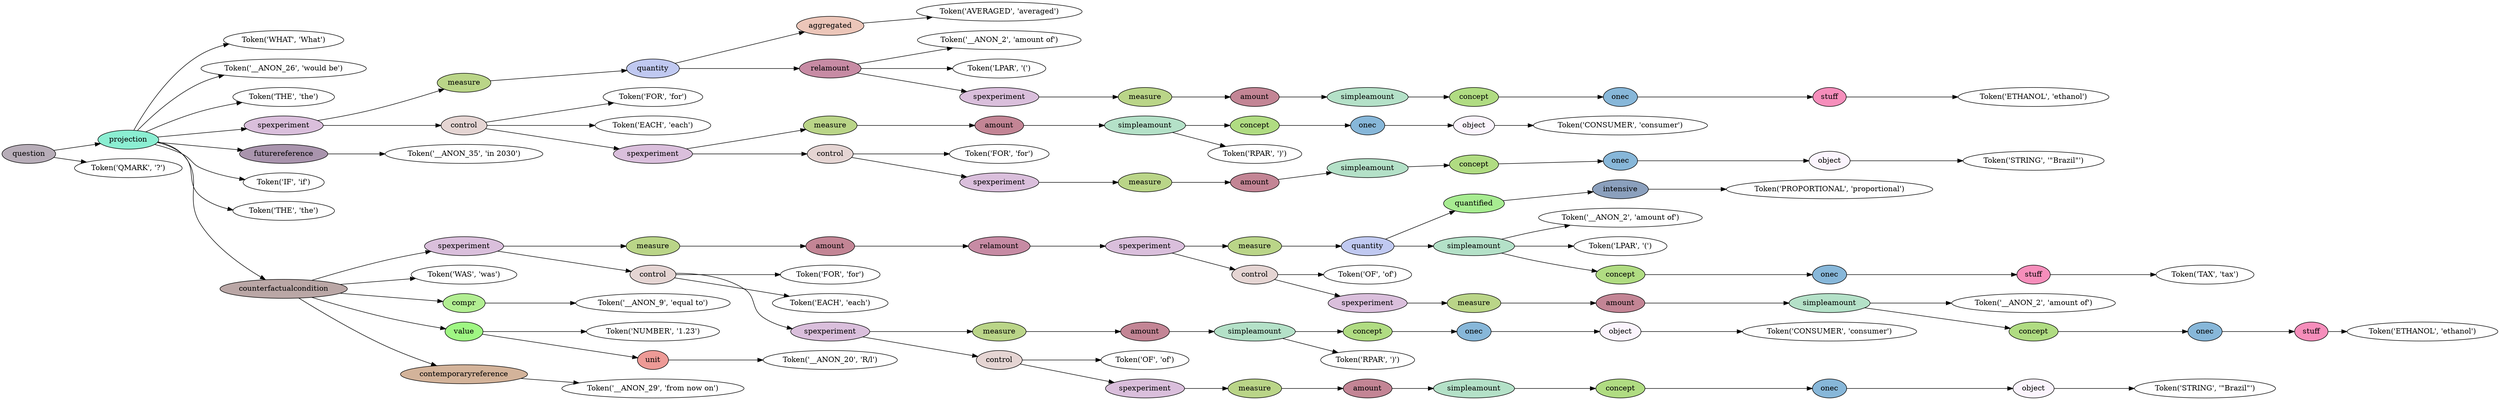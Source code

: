 digraph G {
rankdir=LR;
0 [label="Token('WHAT', 'What')"];
1 [label="Token('__ANON_26', 'would be')"];
2 [label="Token('THE', 'the')"];
3 [label="Token('AVERAGED', 'averaged')"];
4 [fillcolor="#ecc6b9", label=aggregated, style=filled];
4 -> 3;
5 [label="Token('__ANON_2', 'amount of')"];
6 [label="Token('LPAR', '(')"];
7 [label="Token('ETHANOL', 'ethanol')"];
8 [fillcolor="#f68ebb", label=stuff, style=filled];
8 -> 7;
9 [fillcolor="#87b7d9", label=onec, style=filled];
9 -> 8;
10 [fillcolor="#b0dc82", label=concept, style=filled];
10 -> 9;
11 [fillcolor="#b4e1c8", label=simpleamount, style=filled];
11 -> 10;
12 [fillcolor="#c38595", label=amount, style=filled];
12 -> 11;
13 [fillcolor="#bad588", label=measure, style=filled];
13 -> 12;
14 [fillcolor="#dabfdc", label=spexperiment, style=filled];
14 -> 13;
15 [fillcolor="#c78ba4", label=relamount, style=filled];
15 -> 5;
15 -> 6;
15 -> 14;
16 [fillcolor="#c0c9f1", label=quantity, style=filled];
16 -> 4;
16 -> 15;
17 [fillcolor="#bad588", label=measure, style=filled];
17 -> 16;
18 [label="Token('FOR', 'for')"];
19 [label="Token('EACH', 'each')"];
20 [label="Token('CONSUMER', 'consumer')"];
21 [fillcolor="#fbf4fd", label=object, style=filled];
21 -> 20;
22 [fillcolor="#87b7d9", label=onec, style=filled];
22 -> 21;
23 [fillcolor="#b0dc82", label=concept, style=filled];
23 -> 22;
24 [label="Token('RPAR', ')')"];
25 [fillcolor="#b4e1c8", label=simpleamount, style=filled];
25 -> 23;
25 -> 24;
26 [fillcolor="#c38595", label=amount, style=filled];
26 -> 25;
27 [fillcolor="#bad588", label=measure, style=filled];
27 -> 26;
28 [label="Token('FOR', 'for')"];
29 [label="Token('STRING', '\"Brazil\"')"];
30 [fillcolor="#fbf4fd", label=object, style=filled];
30 -> 29;
31 [fillcolor="#87b7d9", label=onec, style=filled];
31 -> 30;
32 [fillcolor="#b0dc82", label=concept, style=filled];
32 -> 31;
33 [fillcolor="#b4e1c8", label=simpleamount, style=filled];
33 -> 32;
34 [fillcolor="#c38595", label=amount, style=filled];
34 -> 33;
35 [fillcolor="#bad588", label=measure, style=filled];
35 -> 34;
36 [fillcolor="#dabfdc", label=spexperiment, style=filled];
36 -> 35;
37 [fillcolor="#e5d5d3", label=control, style=filled];
37 -> 28;
37 -> 36;
38 [fillcolor="#dabfdc", label=spexperiment, style=filled];
38 -> 27;
38 -> 37;
39 [fillcolor="#e5d5d3", label=control, style=filled];
39 -> 18;
39 -> 19;
39 -> 38;
40 [fillcolor="#dabfdc", label=spexperiment, style=filled];
40 -> 17;
40 -> 39;
41 [label="Token('__ANON_35', 'in 2030')"];
42 [fillcolor="#a994ad", label=futurereference, style=filled];
42 -> 41;
43 [label="Token('IF', 'if')"];
44 [label="Token('THE', 'the')"];
45 [label="Token('PROPORTIONAL', 'proportional')"];
46 [fillcolor="#8ba0bd", label=intensive, style=filled];
46 -> 45;
47 [fillcolor="#a7ec91", label=quantified, style=filled];
47 -> 46;
48 [label="Token('__ANON_2', 'amount of')"];
49 [label="Token('LPAR', '(')"];
50 [label="Token('TAX', 'tax')"];
51 [fillcolor="#f68ebb", label=stuff, style=filled];
51 -> 50;
52 [fillcolor="#87b7d9", label=onec, style=filled];
52 -> 51;
53 [fillcolor="#b0dc82", label=concept, style=filled];
53 -> 52;
54 [fillcolor="#b4e1c8", label=simpleamount, style=filled];
54 -> 48;
54 -> 49;
54 -> 53;
55 [fillcolor="#c0c9f1", label=quantity, style=filled];
55 -> 47;
55 -> 54;
56 [fillcolor="#bad588", label=measure, style=filled];
56 -> 55;
57 [label="Token('OF', 'of')"];
58 [label="Token('__ANON_2', 'amount of')"];
59 [label="Token('ETHANOL', 'ethanol')"];
60 [fillcolor="#f68ebb", label=stuff, style=filled];
60 -> 59;
61 [fillcolor="#87b7d9", label=onec, style=filled];
61 -> 60;
62 [fillcolor="#b0dc82", label=concept, style=filled];
62 -> 61;
63 [fillcolor="#b4e1c8", label=simpleamount, style=filled];
63 -> 58;
63 -> 62;
64 [fillcolor="#c38595", label=amount, style=filled];
64 -> 63;
65 [fillcolor="#bad588", label=measure, style=filled];
65 -> 64;
66 [fillcolor="#dabfdc", label=spexperiment, style=filled];
66 -> 65;
67 [fillcolor="#e5d5d3", label=control, style=filled];
67 -> 57;
67 -> 66;
68 [fillcolor="#dabfdc", label=spexperiment, style=filled];
68 -> 56;
68 -> 67;
69 [fillcolor="#c78ba4", label=relamount, style=filled];
69 -> 68;
70 [fillcolor="#c38595", label=amount, style=filled];
70 -> 69;
71 [fillcolor="#bad588", label=measure, style=filled];
71 -> 70;
72 [label="Token('FOR', 'for')"];
73 [label="Token('EACH', 'each')"];
74 [label="Token('CONSUMER', 'consumer')"];
75 [fillcolor="#fbf4fd", label=object, style=filled];
75 -> 74;
76 [fillcolor="#87b7d9", label=onec, style=filled];
76 -> 75;
77 [fillcolor="#b0dc82", label=concept, style=filled];
77 -> 76;
78 [label="Token('RPAR', ')')"];
79 [fillcolor="#b4e1c8", label=simpleamount, style=filled];
79 -> 77;
79 -> 78;
80 [fillcolor="#c38595", label=amount, style=filled];
80 -> 79;
81 [fillcolor="#bad588", label=measure, style=filled];
81 -> 80;
82 [label="Token('OF', 'of')"];
83 [label="Token('STRING', '\"Brazil\"')"];
84 [fillcolor="#fbf4fd", label=object, style=filled];
84 -> 83;
85 [fillcolor="#87b7d9", label=onec, style=filled];
85 -> 84;
86 [fillcolor="#b0dc82", label=concept, style=filled];
86 -> 85;
87 [fillcolor="#b4e1c8", label=simpleamount, style=filled];
87 -> 86;
88 [fillcolor="#c38595", label=amount, style=filled];
88 -> 87;
89 [fillcolor="#bad588", label=measure, style=filled];
89 -> 88;
90 [fillcolor="#dabfdc", label=spexperiment, style=filled];
90 -> 89;
91 [fillcolor="#e5d5d3", label=control, style=filled];
91 -> 82;
91 -> 90;
92 [fillcolor="#dabfdc", label=spexperiment, style=filled];
92 -> 81;
92 -> 91;
93 [fillcolor="#e5d5d3", label=control, style=filled];
93 -> 72;
93 -> 73;
93 -> 92;
94 [fillcolor="#dabfdc", label=spexperiment, style=filled];
94 -> 71;
94 -> 93;
95 [label="Token('WAS', 'was')"];
96 [label="Token('__ANON_9', 'equal to')"];
97 [fillcolor="#b2ee92", label=compr, style=filled];
97 -> 96;
98 [label="Token('NUMBER', '1.23')"];
99 [label="Token('__ANON_20', 'R/l')"];
100 [fillcolor="#ed9a96", label=unit, style=filled];
100 -> 99;
101 [fillcolor="#9ff783", label=value, style=filled];
101 -> 98;
101 -> 100;
102 [label="Token('__ANON_29', 'from now on')"];
103 [fillcolor="#d3b39a", label=contemporaryreference, style=filled];
103 -> 102;
104 [fillcolor="#baa7a6", label=counterfactualcondition, style=filled];
104 -> 94;
104 -> 95;
104 -> 97;
104 -> 101;
104 -> 103;
105 [fillcolor="#8beed2", label=projection, style=filled];
105 -> 0;
105 -> 1;
105 -> 2;
105 -> 40;
105 -> 42;
105 -> 43;
105 -> 44;
105 -> 104;
106 [label="Token('QMARK', '?')"];
107 [fillcolor="#b7adb8", label=question, style=filled];
107 -> 105;
107 -> 106;
}
